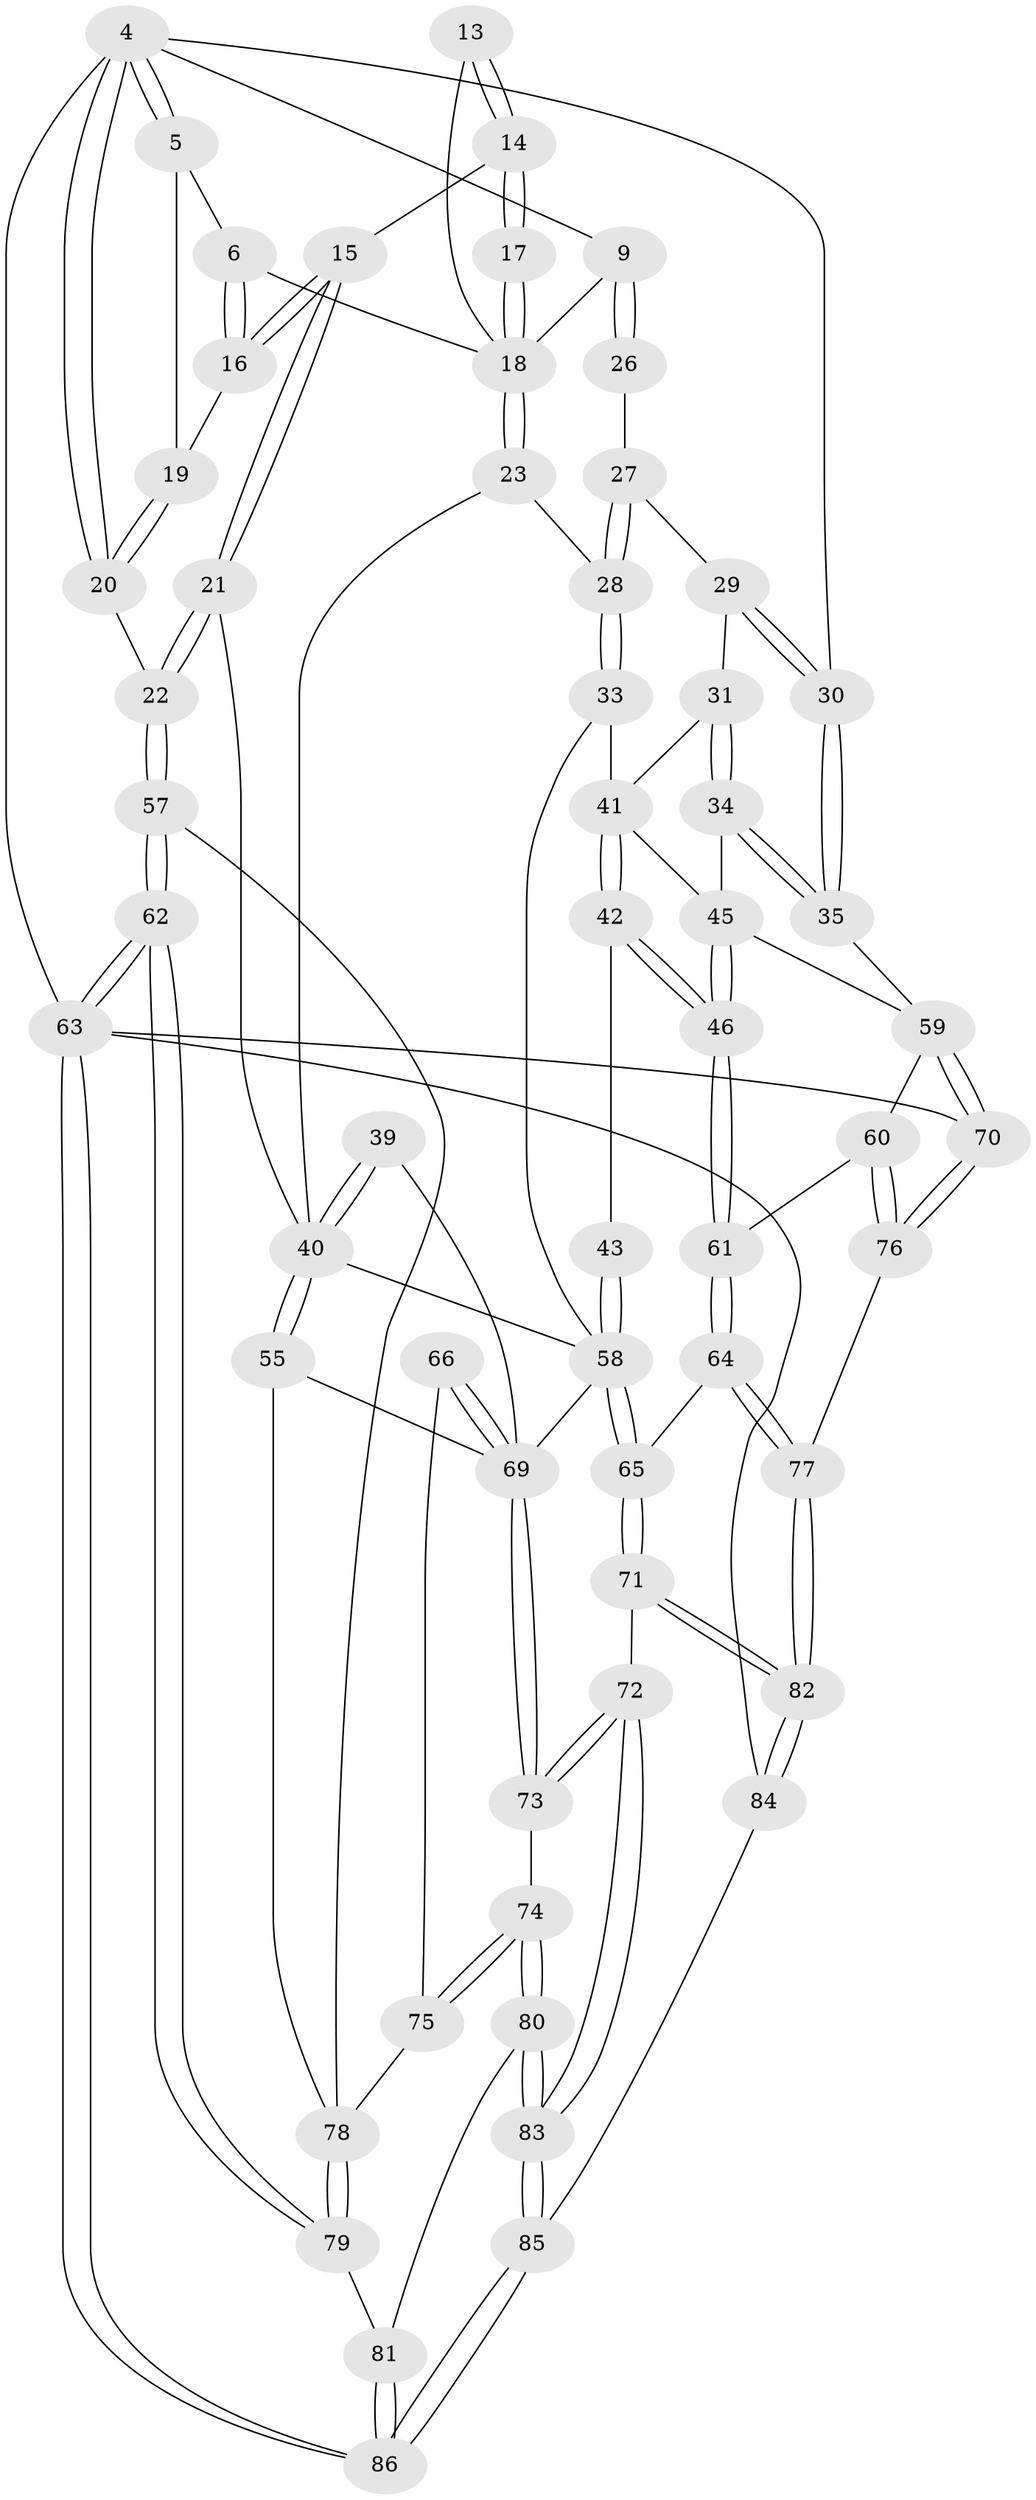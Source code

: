 // original degree distribution, {3: 0.023255813953488372, 6: 0.23255813953488372, 5: 0.4883720930232558, 4: 0.2558139534883721}
// Generated by graph-tools (version 1.1) at 2025/05/03/04/25 22:05:16]
// undirected, 60 vertices, 146 edges
graph export_dot {
graph [start="1"]
  node [color=gray90,style=filled];
  4 [pos="+0+0",super="+3"];
  5 [pos="+0+0"];
  6 [pos="+0.0616656871207594+0"];
  9 [pos="+0.6876955341785391+0.20269067142035685",super="+1+2"];
  13 [pos="+0.2785480227936511+0"];
  14 [pos="+0.34552919190626386+0.22053303924469916"];
  15 [pos="+0.18483754658017265+0.23600706067851782"];
  16 [pos="+0.15749814882414132+0.18979322787697256"];
  17 [pos="+0.3501602931133788+0.22280931255005554"];
  18 [pos="+0.3523853344582679+0.2244053818605832",super="+10+12"];
  19 [pos="+0.040653724984616744+0.1799661934269945"];
  20 [pos="+0+0.33798629687503295"];
  21 [pos="+0.09515316811479405+0.3780457220098661"];
  22 [pos="+0+0.39978836511897464"];
  23 [pos="+0.4034592298897334+0.3123235097960278"];
  26 [pos="+0.6880432594728518+0.2031687209837729"];
  27 [pos="+0.6881984442151063+0.20434714485727215"];
  28 [pos="+0.5992034100538408+0.30997715075065646"];
  29 [pos="+0.8234923177871162+0.2922918242714451"];
  30 [pos="+1+0.011060564689292361"];
  31 [pos="+0.8283671938882257+0.3166243061539938"];
  33 [pos="+0.6095853380746029+0.3706210587866001"];
  34 [pos="+0.9548849067651782+0.43666743822047077"];
  35 [pos="+1+0.4779551531001604"];
  39 [pos="+0.3818005157083276+0.47979318563786494"];
  40 [pos="+0.1945872011120763+0.4861543152140868",super="+25+24+38"];
  41 [pos="+0.7767654726018546+0.43140018190858553",super="+32"];
  42 [pos="+0.7414881884244932+0.5632080487434497"];
  43 [pos="+0.709112407428593+0.561162192601777"];
  45 [pos="+0.8450849560065884+0.5428389766545381",super="+44"];
  46 [pos="+0.7448604385503541+0.5656080119082049"];
  55 [pos="+0.1986003431531315+0.5371354933712928"];
  57 [pos="+0+0.6956834857206374"];
  58 [pos="+0.6183357991308464+0.7235363155802663",super="+51+37+36"];
  59 [pos="+0.9208533328487026+0.6569191975267754",super="+48"];
  60 [pos="+0.8410803577129832+0.6747676363020327"];
  61 [pos="+0.7733047930317339+0.6342757769622589"];
  62 [pos="+0+0.7566324553460023"];
  63 [pos="+0+1",super="+49"];
  64 [pos="+0.7353359514025477+0.7347012303788836"];
  65 [pos="+0.6133765047735772+0.80135116613206"];
  66 [pos="+0.24197982461790182+0.6197372282820718"];
  69 [pos="+0.39425297742360205+0.7212532736480074",super="+52+53+54"];
  70 [pos="+1+0.841033006050508",super="+50"];
  71 [pos="+0.6012466740204943+0.8206128780214026"];
  72 [pos="+0.4577954998704013+0.8360885004274032"];
  73 [pos="+0.40189944394947685+0.7678884506325115"];
  74 [pos="+0.21789281795145585+0.8349505836457183"];
  75 [pos="+0.18334254496220354+0.7452708995741822",super="+67"];
  76 [pos="+0.8770261058091926+0.8574662786651005"];
  77 [pos="+0.8745147866432149+0.8587789752477377"];
  78 [pos="+0.1337392436520092+0.7335637031590608",super="+68"];
  79 [pos="+0.09373371289730406+0.8776385432966586"];
  80 [pos="+0.18536157641078663+0.8697234840513255"];
  81 [pos="+0.1285117110753903+0.8973869759322347"];
  82 [pos="+0.7608975088563983+0.9741372532324439"];
  83 [pos="+0.41328421241382823+1"];
  84 [pos="+0.7411065763412684+1"];
  85 [pos="+0.4130052406250663+1"];
  86 [pos="+0.155818326935627+1"];
  4 -- 5;
  4 -- 5;
  4 -- 20;
  4 -- 20;
  4 -- 63 [weight=2];
  4 -- 30;
  4 -- 9;
  5 -- 6;
  5 -- 19;
  6 -- 16;
  6 -- 16;
  6 -- 18;
  9 -- 26 [weight=2];
  9 -- 26;
  9 -- 18;
  13 -- 14;
  13 -- 14;
  13 -- 18 [weight=2];
  14 -- 15;
  14 -- 17;
  14 -- 17;
  15 -- 16;
  15 -- 16;
  15 -- 21;
  15 -- 21;
  16 -- 19;
  17 -- 18 [weight=2];
  17 -- 18;
  18 -- 23;
  18 -- 23;
  19 -- 20;
  19 -- 20;
  20 -- 22;
  21 -- 22;
  21 -- 22;
  21 -- 40;
  22 -- 57;
  22 -- 57;
  23 -- 28;
  23 -- 40;
  26 -- 27;
  27 -- 28;
  27 -- 28;
  27 -- 29;
  28 -- 33;
  28 -- 33;
  29 -- 30;
  29 -- 30;
  29 -- 31;
  30 -- 35;
  30 -- 35;
  31 -- 34;
  31 -- 34;
  31 -- 41;
  33 -- 41;
  33 -- 58;
  34 -- 35;
  34 -- 35;
  34 -- 45;
  35 -- 59;
  39 -- 40 [weight=2];
  39 -- 40;
  39 -- 69;
  40 -- 55;
  40 -- 55;
  40 -- 58;
  41 -- 42;
  41 -- 42;
  41 -- 45;
  42 -- 43;
  42 -- 46;
  42 -- 46;
  43 -- 58 [weight=2];
  43 -- 58;
  45 -- 46;
  45 -- 46;
  45 -- 59;
  46 -- 61;
  46 -- 61;
  55 -- 69;
  55 -- 78;
  57 -- 62;
  57 -- 62;
  57 -- 78;
  58 -- 65;
  58 -- 65;
  58 -- 69;
  59 -- 60;
  59 -- 70 [weight=2];
  59 -- 70;
  60 -- 61;
  60 -- 76;
  60 -- 76;
  61 -- 64;
  61 -- 64;
  62 -- 63;
  62 -- 63;
  62 -- 79;
  62 -- 79;
  63 -- 86;
  63 -- 86;
  63 -- 84;
  63 -- 70;
  64 -- 65;
  64 -- 77;
  64 -- 77;
  65 -- 71;
  65 -- 71;
  66 -- 69 [weight=2];
  66 -- 69;
  66 -- 75;
  69 -- 73;
  69 -- 73;
  70 -- 76;
  70 -- 76;
  71 -- 72;
  71 -- 82;
  71 -- 82;
  72 -- 73;
  72 -- 73;
  72 -- 83;
  72 -- 83;
  73 -- 74;
  74 -- 75;
  74 -- 75;
  74 -- 80;
  74 -- 80;
  75 -- 78 [weight=2];
  76 -- 77;
  77 -- 82;
  77 -- 82;
  78 -- 79;
  78 -- 79;
  79 -- 81;
  80 -- 81;
  80 -- 83;
  80 -- 83;
  81 -- 86;
  81 -- 86;
  82 -- 84;
  82 -- 84;
  83 -- 85;
  83 -- 85;
  84 -- 85;
  85 -- 86;
  85 -- 86;
}
